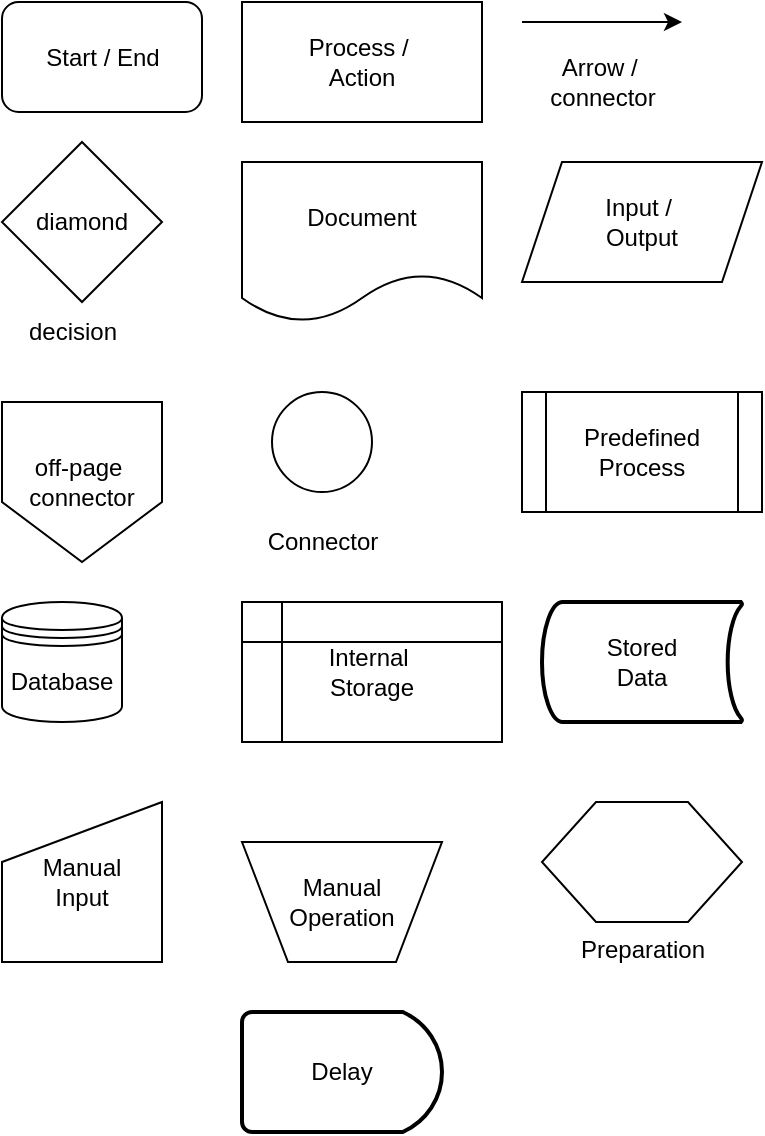 <mxfile version="21.8.0" type="github">
  <diagram name="Basic Symbol" id="kNBaUOQXtmwKGO3RzEcJ">
    <mxGraphModel dx="461" dy="651" grid="0" gridSize="10" guides="1" tooltips="1" connect="1" arrows="1" fold="1" page="0" pageScale="1" pageWidth="827" pageHeight="1169" math="0" shadow="0">
      <root>
        <mxCell id="0" />
        <mxCell id="1" parent="0" />
        <mxCell id="Zk8PVEsu03vUAG9jZj83-3" value="Process /&amp;nbsp;&lt;br&gt;Action" style="rounded=0;whiteSpace=wrap;html=1;" vertex="1" parent="1">
          <mxGeometry x="120" y="20" width="120" height="60" as="geometry" />
        </mxCell>
        <mxCell id="Zk8PVEsu03vUAG9jZj83-6" value="" style="group" vertex="1" connectable="0" parent="1">
          <mxGeometry x="260" y="30" width="80" height="50" as="geometry" />
        </mxCell>
        <mxCell id="Zk8PVEsu03vUAG9jZj83-4" value="" style="endArrow=classic;html=1;rounded=0;" edge="1" parent="Zk8PVEsu03vUAG9jZj83-6">
          <mxGeometry width="50" height="50" relative="1" as="geometry">
            <mxPoint as="sourcePoint" />
            <mxPoint x="80" as="targetPoint" />
          </mxGeometry>
        </mxCell>
        <mxCell id="Zk8PVEsu03vUAG9jZj83-5" value="Arrow /&amp;nbsp;&lt;br&gt;connector" style="text;html=1;align=center;verticalAlign=middle;resizable=0;points=[];autosize=1;strokeColor=none;fillColor=none;" vertex="1" parent="Zk8PVEsu03vUAG9jZj83-6">
          <mxGeometry y="10" width="80" height="40" as="geometry" />
        </mxCell>
        <mxCell id="Zk8PVEsu03vUAG9jZj83-7" value="diamond" style="rhombus;whiteSpace=wrap;html=1;" vertex="1" parent="1">
          <mxGeometry y="90" width="80" height="80" as="geometry" />
        </mxCell>
        <mxCell id="Zk8PVEsu03vUAG9jZj83-8" value="decision" style="text;html=1;align=center;verticalAlign=middle;resizable=0;points=[];autosize=1;strokeColor=none;fillColor=none;" vertex="1" parent="1">
          <mxGeometry y="170" width="70" height="30" as="geometry" />
        </mxCell>
        <mxCell id="Zk8PVEsu03vUAG9jZj83-9" value="Document" style="shape=document;whiteSpace=wrap;html=1;boundedLbl=1;" vertex="1" parent="1">
          <mxGeometry x="120" y="100" width="120" height="80" as="geometry" />
        </mxCell>
        <mxCell id="Zk8PVEsu03vUAG9jZj83-10" value="Input /&amp;nbsp;&lt;br&gt;Output" style="shape=parallelogram;perimeter=parallelogramPerimeter;whiteSpace=wrap;html=1;fixedSize=1;" vertex="1" parent="1">
          <mxGeometry x="260" y="100" width="120" height="60" as="geometry" />
        </mxCell>
        <mxCell id="Zk8PVEsu03vUAG9jZj83-11" value="" style="ellipse;whiteSpace=wrap;html=1;aspect=fixed;" vertex="1" parent="1">
          <mxGeometry x="135" y="215" width="50" height="50" as="geometry" />
        </mxCell>
        <mxCell id="Zk8PVEsu03vUAG9jZj83-12" value="Connector" style="text;html=1;align=center;verticalAlign=middle;resizable=0;points=[];autosize=1;strokeColor=none;fillColor=none;" vertex="1" parent="1">
          <mxGeometry x="120" y="275" width="80" height="30" as="geometry" />
        </mxCell>
        <mxCell id="Zk8PVEsu03vUAG9jZj83-13" value="off-page&amp;nbsp;&lt;br&gt;connector" style="shape=offPageConnector;whiteSpace=wrap;html=1;" vertex="1" parent="1">
          <mxGeometry y="220" width="80" height="80" as="geometry" />
        </mxCell>
        <mxCell id="Zk8PVEsu03vUAG9jZj83-15" value="Database" style="shape=datastore;whiteSpace=wrap;html=1;" vertex="1" parent="1">
          <mxGeometry y="320" width="60" height="60" as="geometry" />
        </mxCell>
        <mxCell id="Zk8PVEsu03vUAG9jZj83-17" value="Internal&amp;nbsp;&lt;br&gt;Storage" style="shape=internalStorage;whiteSpace=wrap;html=1;backgroundOutline=1;" vertex="1" parent="1">
          <mxGeometry x="120" y="320" width="130" height="70" as="geometry" />
        </mxCell>
        <mxCell id="Zk8PVEsu03vUAG9jZj83-19" value="Predefined&lt;br&gt;Process" style="shape=process;whiteSpace=wrap;html=1;backgroundOutline=1;" vertex="1" parent="1">
          <mxGeometry x="260" y="215" width="120" height="60" as="geometry" />
        </mxCell>
        <mxCell id="Zk8PVEsu03vUAG9jZj83-21" value="Manual&lt;br&gt;Input" style="shape=manualInput;whiteSpace=wrap;html=1;" vertex="1" parent="1">
          <mxGeometry y="420" width="80" height="80" as="geometry" />
        </mxCell>
        <mxCell id="Zk8PVEsu03vUAG9jZj83-22" value="Manual&lt;br&gt;Operation" style="verticalLabelPosition=middle;verticalAlign=middle;html=1;shape=trapezoid;perimeter=trapezoidPerimeter;whiteSpace=wrap;size=0.23;arcSize=10;flipV=1;labelPosition=center;align=center;" vertex="1" parent="1">
          <mxGeometry x="120" y="440" width="100" height="60" as="geometry" />
        </mxCell>
        <mxCell id="Zk8PVEsu03vUAG9jZj83-24" value="Preparation" style="verticalLabelPosition=bottom;verticalAlign=top;html=1;shape=hexagon;perimeter=hexagonPerimeter2;arcSize=6;size=0.27;" vertex="1" parent="1">
          <mxGeometry x="270" y="420" width="100" height="60" as="geometry" />
        </mxCell>
        <mxCell id="Zk8PVEsu03vUAG9jZj83-26" value="Stored&lt;br&gt;Data" style="strokeWidth=2;html=1;shape=mxgraph.flowchart.stored_data;whiteSpace=wrap;" vertex="1" parent="1">
          <mxGeometry x="270" y="320" width="100" height="60" as="geometry" />
        </mxCell>
        <mxCell id="Zk8PVEsu03vUAG9jZj83-27" value="Delay" style="strokeWidth=2;html=1;shape=mxgraph.flowchart.delay;whiteSpace=wrap;" vertex="1" parent="1">
          <mxGeometry x="120" y="525" width="100" height="60" as="geometry" />
        </mxCell>
        <mxCell id="Zk8PVEsu03vUAG9jZj83-29" value="" style="rounded=1;whiteSpace=wrap;html=1;" vertex="1" parent="1">
          <mxGeometry y="20" width="100" height="55" as="geometry" />
        </mxCell>
        <mxCell id="Zk8PVEsu03vUAG9jZj83-30" value="Start / End" style="text;html=1;align=center;verticalAlign=middle;resizable=0;points=[];autosize=1;strokeColor=none;fillColor=none;" vertex="1" parent="1">
          <mxGeometry x="10" y="32.5" width="80" height="30" as="geometry" />
        </mxCell>
      </root>
    </mxGraphModel>
  </diagram>
</mxfile>
